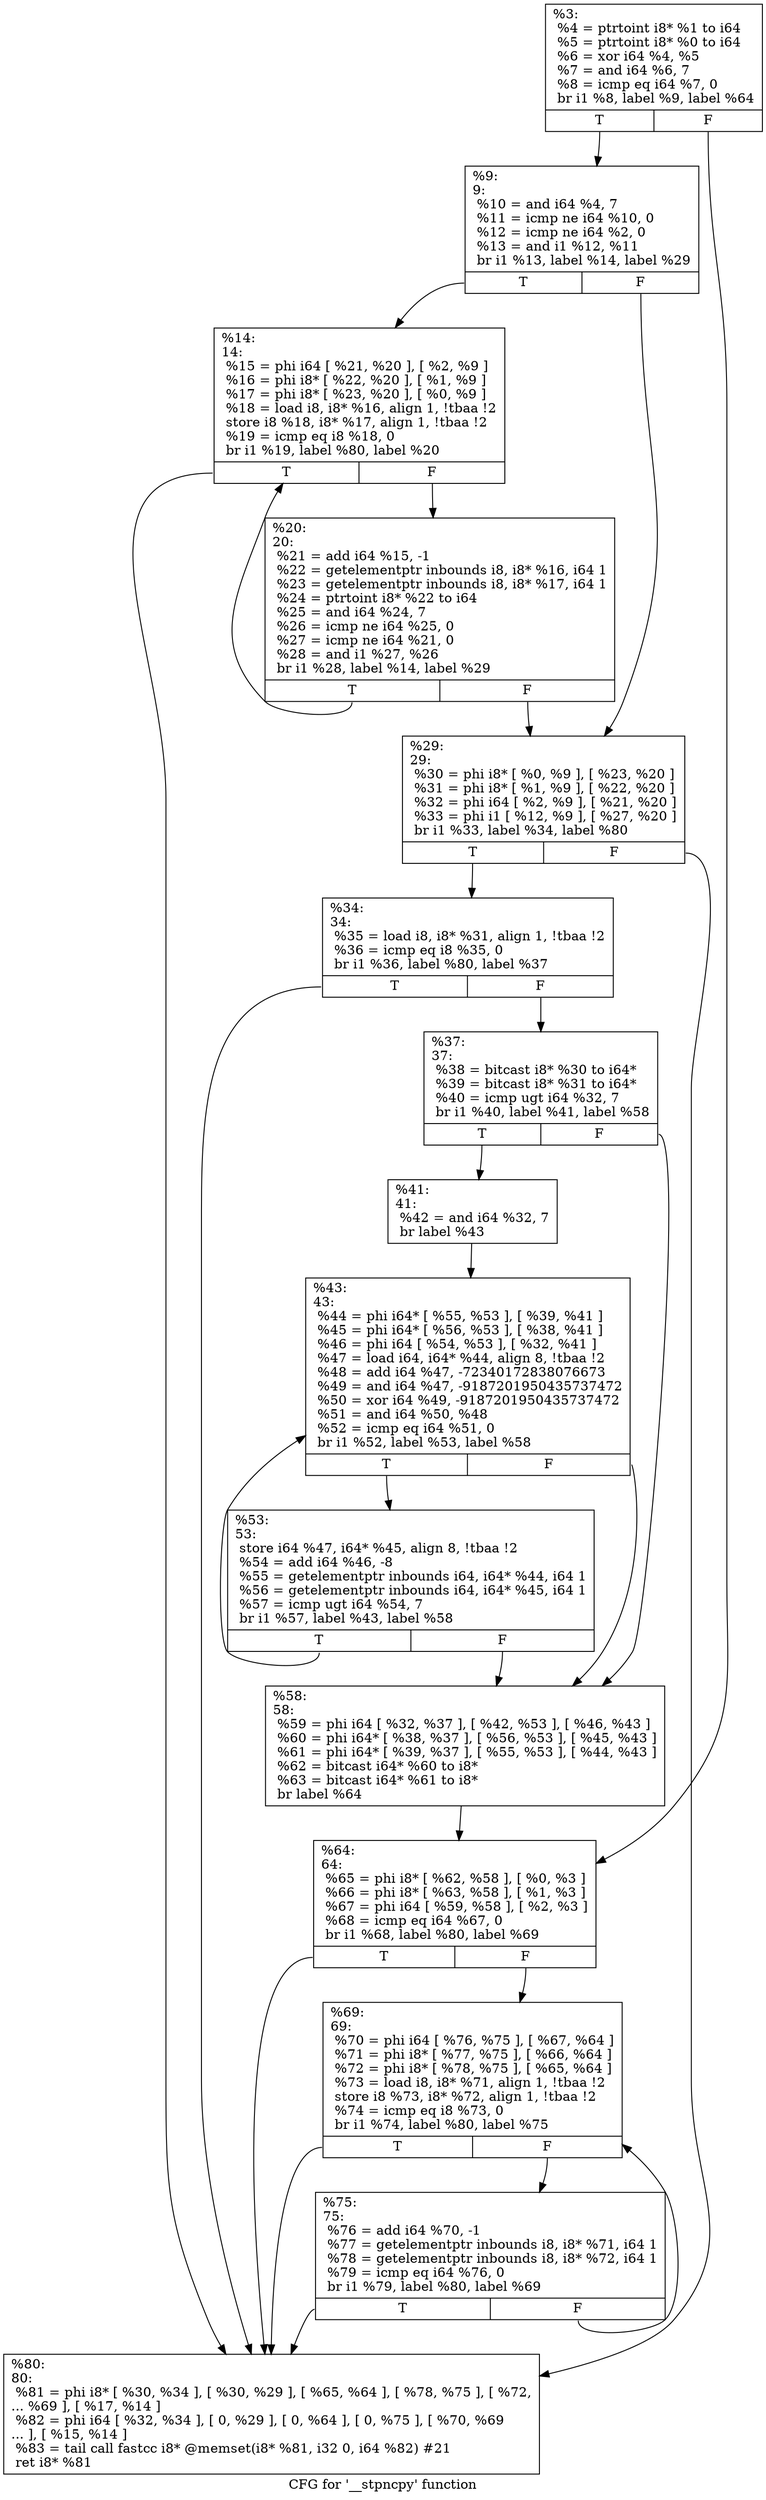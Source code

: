 digraph "CFG for '__stpncpy' function" {
	label="CFG for '__stpncpy' function";

	Node0x2948e60 [shape=record,label="{%3:\l  %4 = ptrtoint i8* %1 to i64\l  %5 = ptrtoint i8* %0 to i64\l  %6 = xor i64 %4, %5\l  %7 = and i64 %6, 7\l  %8 = icmp eq i64 %7, 0\l  br i1 %8, label %9, label %64\l|{<s0>T|<s1>F}}"];
	Node0x2948e60:s0 -> Node0x2948fb0;
	Node0x2948e60:s1 -> Node0x29492d0;
	Node0x2948fb0 [shape=record,label="{%9:\l9:                                                \l  %10 = and i64 %4, 7\l  %11 = icmp ne i64 %10, 0\l  %12 = icmp ne i64 %2, 0\l  %13 = and i1 %12, %11\l  br i1 %13, label %14, label %29\l|{<s0>T|<s1>F}}"];
	Node0x2948fb0:s0 -> Node0x2949000;
	Node0x2948fb0:s1 -> Node0x29490a0;
	Node0x2949000 [shape=record,label="{%14:\l14:                                               \l  %15 = phi i64 [ %21, %20 ], [ %2, %9 ]\l  %16 = phi i8* [ %22, %20 ], [ %1, %9 ]\l  %17 = phi i8* [ %23, %20 ], [ %0, %9 ]\l  %18 = load i8, i8* %16, align 1, !tbaa !2\l  store i8 %18, i8* %17, align 1, !tbaa !2\l  %19 = icmp eq i8 %18, 0\l  br i1 %19, label %80, label %20\l|{<s0>T|<s1>F}}"];
	Node0x2949000:s0 -> Node0x29493c0;
	Node0x2949000:s1 -> Node0x2949050;
	Node0x2949050 [shape=record,label="{%20:\l20:                                               \l  %21 = add i64 %15, -1\l  %22 = getelementptr inbounds i8, i8* %16, i64 1\l  %23 = getelementptr inbounds i8, i8* %17, i64 1\l  %24 = ptrtoint i8* %22 to i64\l  %25 = and i64 %24, 7\l  %26 = icmp ne i64 %25, 0\l  %27 = icmp ne i64 %21, 0\l  %28 = and i1 %27, %26\l  br i1 %28, label %14, label %29\l|{<s0>T|<s1>F}}"];
	Node0x2949050:s0 -> Node0x2949000;
	Node0x2949050:s1 -> Node0x29490a0;
	Node0x29490a0 [shape=record,label="{%29:\l29:                                               \l  %30 = phi i8* [ %0, %9 ], [ %23, %20 ]\l  %31 = phi i8* [ %1, %9 ], [ %22, %20 ]\l  %32 = phi i64 [ %2, %9 ], [ %21, %20 ]\l  %33 = phi i1 [ %12, %9 ], [ %27, %20 ]\l  br i1 %33, label %34, label %80\l|{<s0>T|<s1>F}}"];
	Node0x29490a0:s0 -> Node0x29490f0;
	Node0x29490a0:s1 -> Node0x29493c0;
	Node0x29490f0 [shape=record,label="{%34:\l34:                                               \l  %35 = load i8, i8* %31, align 1, !tbaa !2\l  %36 = icmp eq i8 %35, 0\l  br i1 %36, label %80, label %37\l|{<s0>T|<s1>F}}"];
	Node0x29490f0:s0 -> Node0x29493c0;
	Node0x29490f0:s1 -> Node0x2949140;
	Node0x2949140 [shape=record,label="{%37:\l37:                                               \l  %38 = bitcast i8* %30 to i64*\l  %39 = bitcast i8* %31 to i64*\l  %40 = icmp ugt i64 %32, 7\l  br i1 %40, label %41, label %58\l|{<s0>T|<s1>F}}"];
	Node0x2949140:s0 -> Node0x2949190;
	Node0x2949140:s1 -> Node0x2949280;
	Node0x2949190 [shape=record,label="{%41:\l41:                                               \l  %42 = and i64 %32, 7\l  br label %43\l}"];
	Node0x2949190 -> Node0x29491e0;
	Node0x29491e0 [shape=record,label="{%43:\l43:                                               \l  %44 = phi i64* [ %55, %53 ], [ %39, %41 ]\l  %45 = phi i64* [ %56, %53 ], [ %38, %41 ]\l  %46 = phi i64 [ %54, %53 ], [ %32, %41 ]\l  %47 = load i64, i64* %44, align 8, !tbaa !2\l  %48 = add i64 %47, -72340172838076673\l  %49 = and i64 %47, -9187201950435737472\l  %50 = xor i64 %49, -9187201950435737472\l  %51 = and i64 %50, %48\l  %52 = icmp eq i64 %51, 0\l  br i1 %52, label %53, label %58\l|{<s0>T|<s1>F}}"];
	Node0x29491e0:s0 -> Node0x2949230;
	Node0x29491e0:s1 -> Node0x2949280;
	Node0x2949230 [shape=record,label="{%53:\l53:                                               \l  store i64 %47, i64* %45, align 8, !tbaa !2\l  %54 = add i64 %46, -8\l  %55 = getelementptr inbounds i64, i64* %44, i64 1\l  %56 = getelementptr inbounds i64, i64* %45, i64 1\l  %57 = icmp ugt i64 %54, 7\l  br i1 %57, label %43, label %58\l|{<s0>T|<s1>F}}"];
	Node0x2949230:s0 -> Node0x29491e0;
	Node0x2949230:s1 -> Node0x2949280;
	Node0x2949280 [shape=record,label="{%58:\l58:                                               \l  %59 = phi i64 [ %32, %37 ], [ %42, %53 ], [ %46, %43 ]\l  %60 = phi i64* [ %38, %37 ], [ %56, %53 ], [ %45, %43 ]\l  %61 = phi i64* [ %39, %37 ], [ %55, %53 ], [ %44, %43 ]\l  %62 = bitcast i64* %60 to i8*\l  %63 = bitcast i64* %61 to i8*\l  br label %64\l}"];
	Node0x2949280 -> Node0x29492d0;
	Node0x29492d0 [shape=record,label="{%64:\l64:                                               \l  %65 = phi i8* [ %62, %58 ], [ %0, %3 ]\l  %66 = phi i8* [ %63, %58 ], [ %1, %3 ]\l  %67 = phi i64 [ %59, %58 ], [ %2, %3 ]\l  %68 = icmp eq i64 %67, 0\l  br i1 %68, label %80, label %69\l|{<s0>T|<s1>F}}"];
	Node0x29492d0:s0 -> Node0x29493c0;
	Node0x29492d0:s1 -> Node0x2949320;
	Node0x2949320 [shape=record,label="{%69:\l69:                                               \l  %70 = phi i64 [ %76, %75 ], [ %67, %64 ]\l  %71 = phi i8* [ %77, %75 ], [ %66, %64 ]\l  %72 = phi i8* [ %78, %75 ], [ %65, %64 ]\l  %73 = load i8, i8* %71, align 1, !tbaa !2\l  store i8 %73, i8* %72, align 1, !tbaa !2\l  %74 = icmp eq i8 %73, 0\l  br i1 %74, label %80, label %75\l|{<s0>T|<s1>F}}"];
	Node0x2949320:s0 -> Node0x29493c0;
	Node0x2949320:s1 -> Node0x2949370;
	Node0x2949370 [shape=record,label="{%75:\l75:                                               \l  %76 = add i64 %70, -1\l  %77 = getelementptr inbounds i8, i8* %71, i64 1\l  %78 = getelementptr inbounds i8, i8* %72, i64 1\l  %79 = icmp eq i64 %76, 0\l  br i1 %79, label %80, label %69\l|{<s0>T|<s1>F}}"];
	Node0x2949370:s0 -> Node0x29493c0;
	Node0x2949370:s1 -> Node0x2949320;
	Node0x29493c0 [shape=record,label="{%80:\l80:                                               \l  %81 = phi i8* [ %30, %34 ], [ %30, %29 ], [ %65, %64 ], [ %78, %75 ], [ %72,\l... %69 ], [ %17, %14 ]\l  %82 = phi i64 [ %32, %34 ], [ 0, %29 ], [ 0, %64 ], [ 0, %75 ], [ %70, %69\l... ], [ %15, %14 ]\l  %83 = tail call fastcc i8* @memset(i8* %81, i32 0, i64 %82) #21\l  ret i8* %81\l}"];
}
